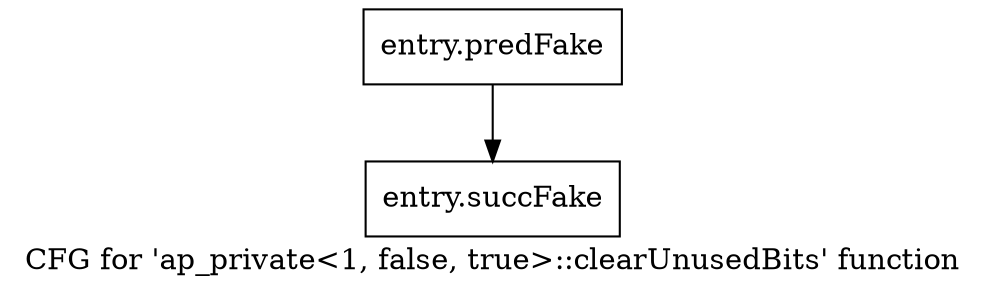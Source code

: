 digraph "CFG for 'ap_private\<1, false, true\>::clearUnusedBits' function" {
	label="CFG for 'ap_private\<1, false, true\>::clearUnusedBits' function";

	Node0x55c42c0 [shape=record,filename="",linenumber="",label="{entry.predFake}"];
	Node0x55c42c0 -> Node0x54ce070[ callList="" memoryops="" filename="/home/omerfaruk/tools/Xilinx/Vitis_HLS/2023.2/include/etc/ap_private.h" execusionnum="14"];
	Node0x54ce070 [shape=record,filename="/home/omerfaruk/tools/Xilinx/Vitis_HLS/2023.2/include/etc/ap_private.h",linenumber="2232",label="{entry.succFake}"];
}
